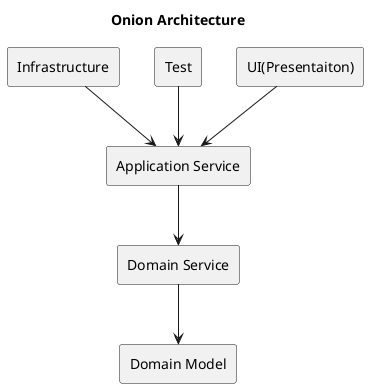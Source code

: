 @startuml Onion Architecture
title Onion Architecture
top to bottom direction

rectangle "Infrastructure" as Infrastructure {
}
rectangle "Test" as Test {
}
rectangle "UI(Presentaiton)" as UI {
}
rectangle "Application Service" as ApplicationService {
}
rectangle "Domain Service" as DomainService {
}
rectangle "Domain Model" as DomainModel {
}

Infrastructure --> ApplicationService
Test --> ApplicationService
UI --> ApplicationService
ApplicationService --> DomainService
DomainService --> DomainModel
@enduml